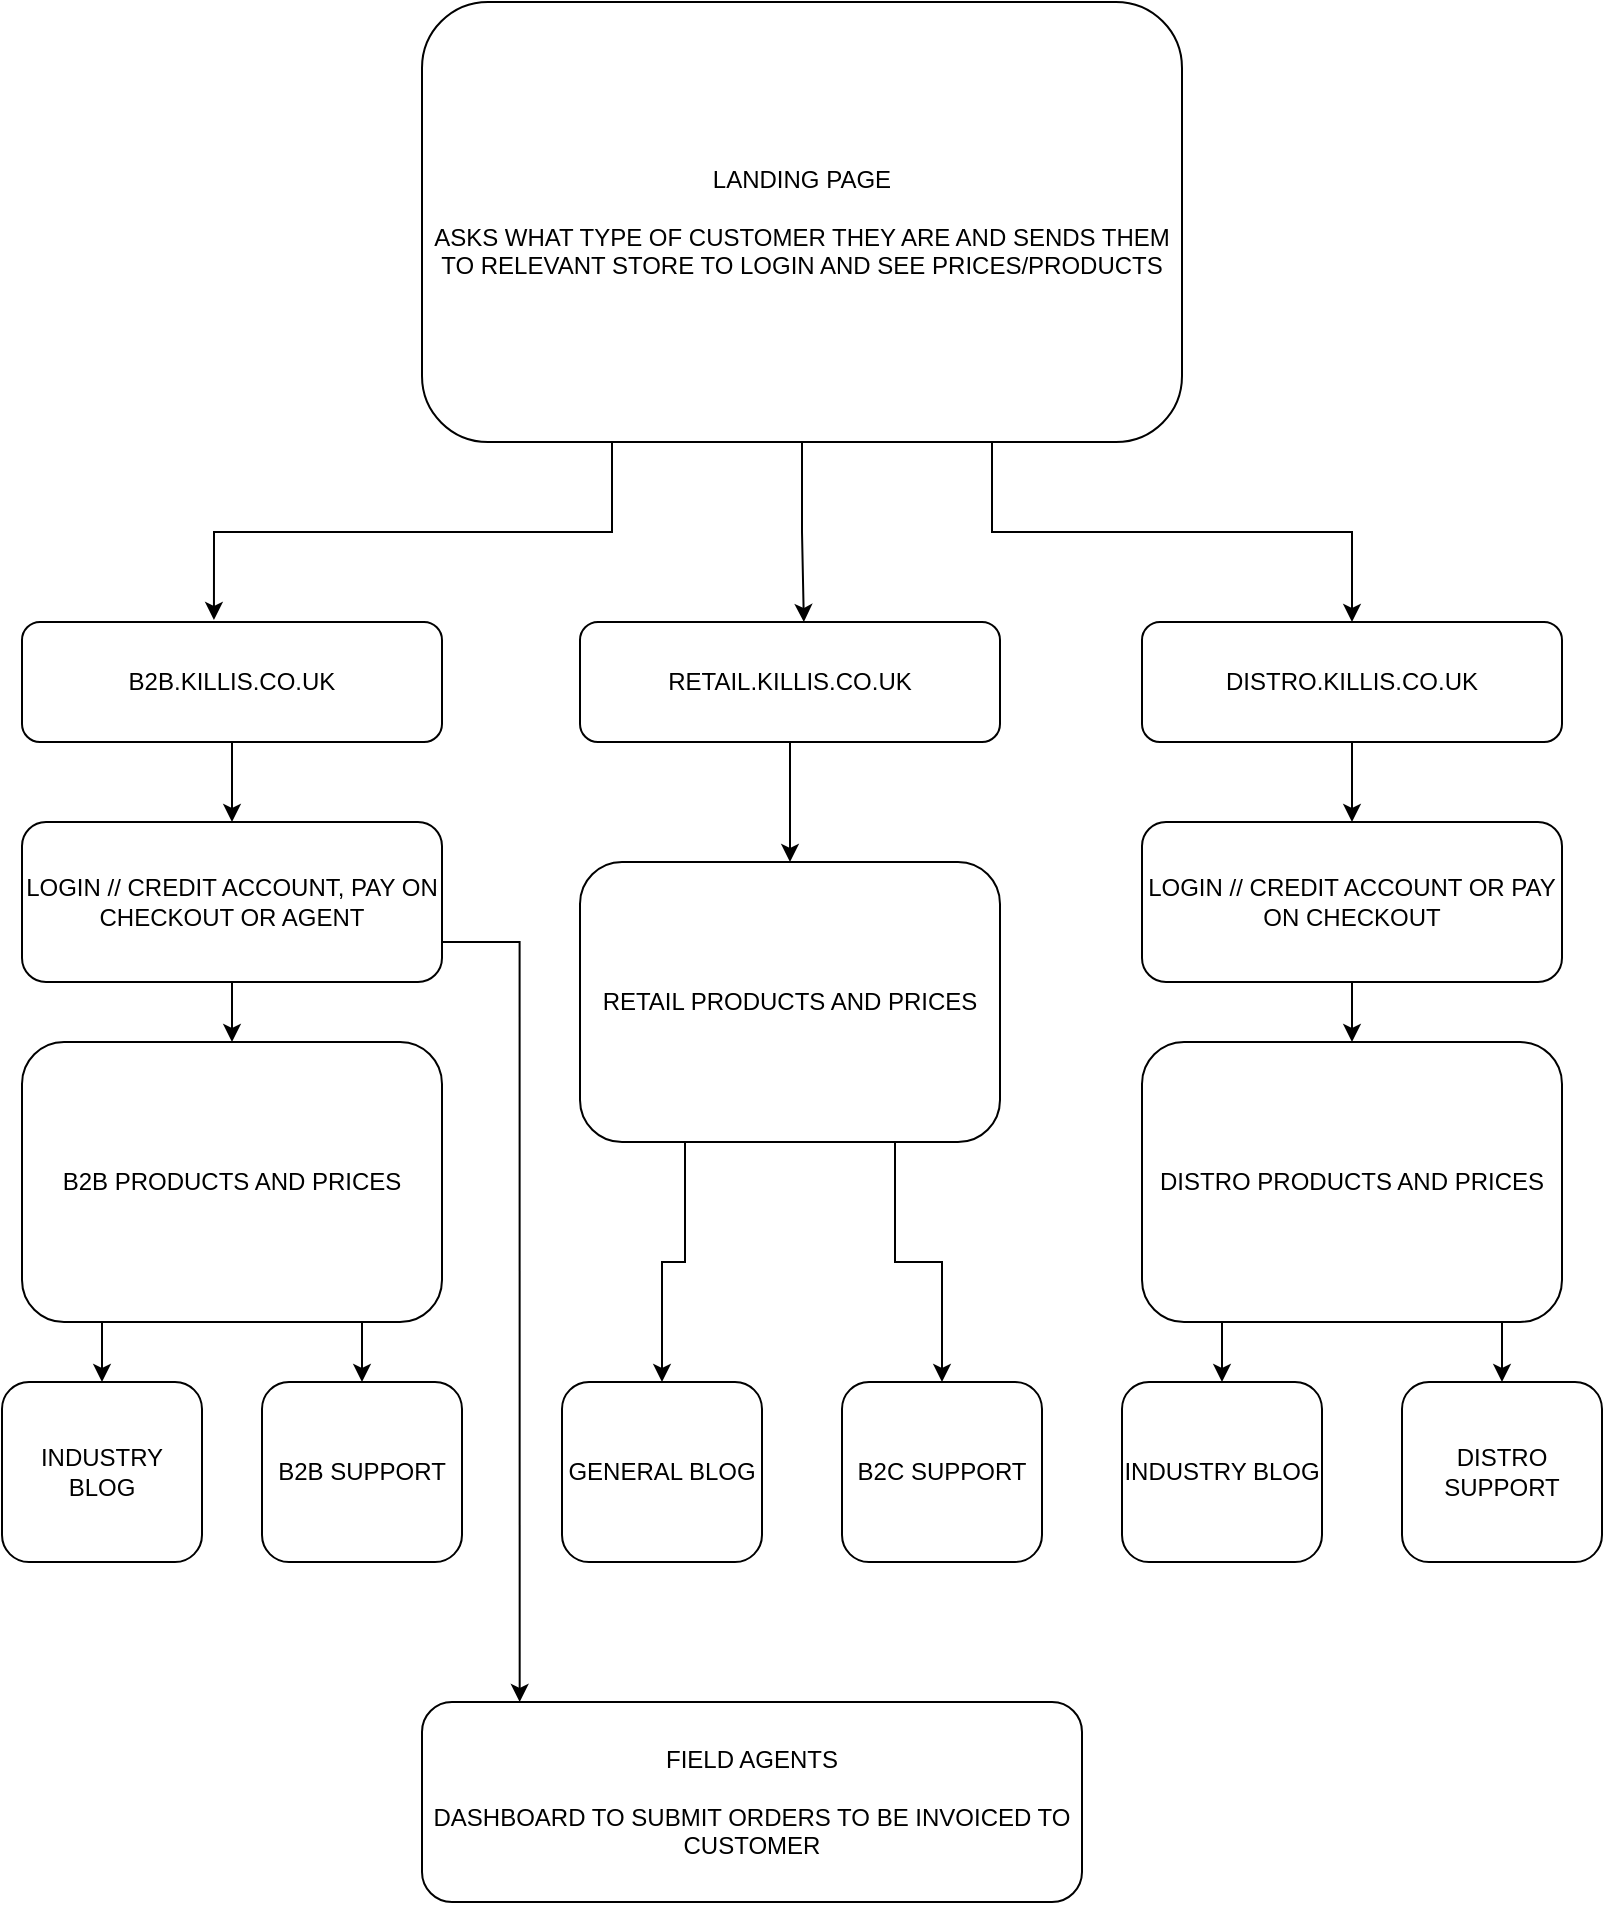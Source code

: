 <mxfile version="14.7.6" type="github">
  <diagram id="V7XXbB53whegO2AbGc-u" name="Page-1">
    <mxGraphModel dx="1320" dy="804" grid="1" gridSize="10" guides="1" tooltips="1" connect="1" arrows="1" fold="1" page="1" pageScale="1" pageWidth="827" pageHeight="1169" math="0" shadow="0">
      <root>
        <mxCell id="0" />
        <mxCell id="1" parent="0" />
        <mxCell id="bYRwC555vleV3MO3xFH2-7" style="edgeStyle=orthogonalEdgeStyle;rounded=0;orthogonalLoop=1;jettySize=auto;html=1;exitX=0.25;exitY=1;exitDx=0;exitDy=0;entryX=0.457;entryY=-0.017;entryDx=0;entryDy=0;entryPerimeter=0;" edge="1" parent="1" source="bYRwC555vleV3MO3xFH2-1" target="bYRwC555vleV3MO3xFH2-2">
          <mxGeometry relative="1" as="geometry" />
        </mxCell>
        <mxCell id="bYRwC555vleV3MO3xFH2-8" style="edgeStyle=orthogonalEdgeStyle;rounded=0;orthogonalLoop=1;jettySize=auto;html=1;exitX=0.5;exitY=1;exitDx=0;exitDy=0;entryX=0.533;entryY=0;entryDx=0;entryDy=0;entryPerimeter=0;" edge="1" parent="1" source="bYRwC555vleV3MO3xFH2-1" target="bYRwC555vleV3MO3xFH2-3">
          <mxGeometry relative="1" as="geometry" />
        </mxCell>
        <mxCell id="bYRwC555vleV3MO3xFH2-9" style="edgeStyle=orthogonalEdgeStyle;rounded=0;orthogonalLoop=1;jettySize=auto;html=1;exitX=0.75;exitY=1;exitDx=0;exitDy=0;entryX=0.5;entryY=0;entryDx=0;entryDy=0;" edge="1" parent="1" source="bYRwC555vleV3MO3xFH2-1" target="bYRwC555vleV3MO3xFH2-4">
          <mxGeometry relative="1" as="geometry" />
        </mxCell>
        <mxCell id="bYRwC555vleV3MO3xFH2-1" value="LANDING PAGE&lt;br&gt;&lt;br&gt;ASKS WHAT TYPE OF CUSTOMER THEY ARE AND SENDS THEM TO RELEVANT STORE TO LOGIN AND SEE PRICES/PRODUCTS" style="rounded=1;whiteSpace=wrap;html=1;" vertex="1" parent="1">
          <mxGeometry x="230" y="40" width="380" height="220" as="geometry" />
        </mxCell>
        <mxCell id="bYRwC555vleV3MO3xFH2-33" value="" style="edgeStyle=orthogonalEdgeStyle;rounded=0;orthogonalLoop=1;jettySize=auto;html=1;" edge="1" parent="1" source="bYRwC555vleV3MO3xFH2-2" target="bYRwC555vleV3MO3xFH2-28">
          <mxGeometry relative="1" as="geometry" />
        </mxCell>
        <mxCell id="bYRwC555vleV3MO3xFH2-2" value="B2B.KILLIS.CO.UK" style="rounded=1;whiteSpace=wrap;html=1;" vertex="1" parent="1">
          <mxGeometry x="30" y="350" width="210" height="60" as="geometry" />
        </mxCell>
        <mxCell id="bYRwC555vleV3MO3xFH2-14" value="" style="edgeStyle=orthogonalEdgeStyle;rounded=0;orthogonalLoop=1;jettySize=auto;html=1;" edge="1" parent="1" source="bYRwC555vleV3MO3xFH2-3" target="bYRwC555vleV3MO3xFH2-11">
          <mxGeometry relative="1" as="geometry" />
        </mxCell>
        <mxCell id="bYRwC555vleV3MO3xFH2-3" value="RETAIL.KILLIS.CO.UK" style="rounded=1;whiteSpace=wrap;html=1;" vertex="1" parent="1">
          <mxGeometry x="309" y="350" width="210" height="60" as="geometry" />
        </mxCell>
        <mxCell id="bYRwC555vleV3MO3xFH2-31" value="" style="edgeStyle=orthogonalEdgeStyle;rounded=0;orthogonalLoop=1;jettySize=auto;html=1;" edge="1" parent="1" source="bYRwC555vleV3MO3xFH2-4" target="bYRwC555vleV3MO3xFH2-30">
          <mxGeometry relative="1" as="geometry" />
        </mxCell>
        <mxCell id="bYRwC555vleV3MO3xFH2-4" value="DISTRO.KILLIS.CO.UK" style="rounded=1;whiteSpace=wrap;html=1;" vertex="1" parent="1">
          <mxGeometry x="590" y="350" width="210" height="60" as="geometry" />
        </mxCell>
        <mxCell id="bYRwC555vleV3MO3xFH2-22" style="edgeStyle=orthogonalEdgeStyle;rounded=0;orthogonalLoop=1;jettySize=auto;html=1;exitX=0.25;exitY=1;exitDx=0;exitDy=0;entryX=0.5;entryY=0;entryDx=0;entryDy=0;" edge="1" parent="1" source="bYRwC555vleV3MO3xFH2-10" target="bYRwC555vleV3MO3xFH2-16">
          <mxGeometry relative="1" as="geometry" />
        </mxCell>
        <mxCell id="bYRwC555vleV3MO3xFH2-23" style="edgeStyle=orthogonalEdgeStyle;rounded=0;orthogonalLoop=1;jettySize=auto;html=1;exitX=0.75;exitY=1;exitDx=0;exitDy=0;entryX=0.5;entryY=0;entryDx=0;entryDy=0;" edge="1" parent="1" source="bYRwC555vleV3MO3xFH2-10" target="bYRwC555vleV3MO3xFH2-17">
          <mxGeometry relative="1" as="geometry" />
        </mxCell>
        <mxCell id="bYRwC555vleV3MO3xFH2-10" value="B2B PRODUCTS AND PRICES" style="rounded=1;whiteSpace=wrap;html=1;" vertex="1" parent="1">
          <mxGeometry x="30" y="560" width="210" height="140" as="geometry" />
        </mxCell>
        <mxCell id="bYRwC555vleV3MO3xFH2-24" style="edgeStyle=orthogonalEdgeStyle;rounded=0;orthogonalLoop=1;jettySize=auto;html=1;exitX=0.25;exitY=1;exitDx=0;exitDy=0;entryX=0.5;entryY=0;entryDx=0;entryDy=0;" edge="1" parent="1" source="bYRwC555vleV3MO3xFH2-11" target="bYRwC555vleV3MO3xFH2-18">
          <mxGeometry relative="1" as="geometry" />
        </mxCell>
        <mxCell id="bYRwC555vleV3MO3xFH2-25" style="edgeStyle=orthogonalEdgeStyle;rounded=0;orthogonalLoop=1;jettySize=auto;html=1;exitX=0.75;exitY=1;exitDx=0;exitDy=0;entryX=0.5;entryY=0;entryDx=0;entryDy=0;" edge="1" parent="1" source="bYRwC555vleV3MO3xFH2-11" target="bYRwC555vleV3MO3xFH2-19">
          <mxGeometry relative="1" as="geometry" />
        </mxCell>
        <mxCell id="bYRwC555vleV3MO3xFH2-11" value="RETAIL PRODUCTS AND PRICES" style="rounded=1;whiteSpace=wrap;html=1;" vertex="1" parent="1">
          <mxGeometry x="309" y="470" width="210" height="140" as="geometry" />
        </mxCell>
        <mxCell id="bYRwC555vleV3MO3xFH2-26" style="edgeStyle=orthogonalEdgeStyle;rounded=0;orthogonalLoop=1;jettySize=auto;html=1;exitX=0.25;exitY=1;exitDx=0;exitDy=0;entryX=0.5;entryY=0;entryDx=0;entryDy=0;" edge="1" parent="1" source="bYRwC555vleV3MO3xFH2-12" target="bYRwC555vleV3MO3xFH2-20">
          <mxGeometry relative="1" as="geometry" />
        </mxCell>
        <mxCell id="bYRwC555vleV3MO3xFH2-27" style="edgeStyle=orthogonalEdgeStyle;rounded=0;orthogonalLoop=1;jettySize=auto;html=1;exitX=0.75;exitY=1;exitDx=0;exitDy=0;entryX=0.5;entryY=0;entryDx=0;entryDy=0;" edge="1" parent="1" source="bYRwC555vleV3MO3xFH2-12" target="bYRwC555vleV3MO3xFH2-21">
          <mxGeometry relative="1" as="geometry" />
        </mxCell>
        <mxCell id="bYRwC555vleV3MO3xFH2-12" value="DISTRO PRODUCTS AND PRICES" style="rounded=1;whiteSpace=wrap;html=1;" vertex="1" parent="1">
          <mxGeometry x="590" y="560" width="210" height="140" as="geometry" />
        </mxCell>
        <mxCell id="bYRwC555vleV3MO3xFH2-16" value="INDUSTRY&lt;br&gt;BLOG" style="rounded=1;whiteSpace=wrap;html=1;" vertex="1" parent="1">
          <mxGeometry x="20" y="730" width="100" height="90" as="geometry" />
        </mxCell>
        <mxCell id="bYRwC555vleV3MO3xFH2-17" value="B2B SUPPORT" style="rounded=1;whiteSpace=wrap;html=1;" vertex="1" parent="1">
          <mxGeometry x="150" y="730" width="100" height="90" as="geometry" />
        </mxCell>
        <mxCell id="bYRwC555vleV3MO3xFH2-18" value="GENERAL BLOG" style="rounded=1;whiteSpace=wrap;html=1;" vertex="1" parent="1">
          <mxGeometry x="300" y="730" width="100" height="90" as="geometry" />
        </mxCell>
        <mxCell id="bYRwC555vleV3MO3xFH2-19" value="B2C SUPPORT" style="rounded=1;whiteSpace=wrap;html=1;" vertex="1" parent="1">
          <mxGeometry x="440" y="730" width="100" height="90" as="geometry" />
        </mxCell>
        <mxCell id="bYRwC555vleV3MO3xFH2-20" value="INDUSTRY BLOG" style="rounded=1;whiteSpace=wrap;html=1;" vertex="1" parent="1">
          <mxGeometry x="580" y="730" width="100" height="90" as="geometry" />
        </mxCell>
        <mxCell id="bYRwC555vleV3MO3xFH2-21" value="DISTRO SUPPORT" style="rounded=1;whiteSpace=wrap;html=1;" vertex="1" parent="1">
          <mxGeometry x="720" y="730" width="100" height="90" as="geometry" />
        </mxCell>
        <mxCell id="bYRwC555vleV3MO3xFH2-34" value="" style="edgeStyle=orthogonalEdgeStyle;rounded=0;orthogonalLoop=1;jettySize=auto;html=1;" edge="1" parent="1" source="bYRwC555vleV3MO3xFH2-28" target="bYRwC555vleV3MO3xFH2-10">
          <mxGeometry relative="1" as="geometry" />
        </mxCell>
        <mxCell id="bYRwC555vleV3MO3xFH2-36" style="edgeStyle=orthogonalEdgeStyle;rounded=0;orthogonalLoop=1;jettySize=auto;html=1;exitX=1;exitY=0.75;exitDx=0;exitDy=0;entryX=0.148;entryY=0;entryDx=0;entryDy=0;entryPerimeter=0;" edge="1" parent="1" source="bYRwC555vleV3MO3xFH2-28" target="bYRwC555vleV3MO3xFH2-35">
          <mxGeometry relative="1" as="geometry" />
        </mxCell>
        <mxCell id="bYRwC555vleV3MO3xFH2-28" value="LOGIN // CREDIT ACCOUNT, PAY ON CHECKOUT OR AGENT" style="rounded=1;whiteSpace=wrap;html=1;" vertex="1" parent="1">
          <mxGeometry x="30" y="450" width="210" height="80" as="geometry" />
        </mxCell>
        <mxCell id="bYRwC555vleV3MO3xFH2-32" value="" style="edgeStyle=orthogonalEdgeStyle;rounded=0;orthogonalLoop=1;jettySize=auto;html=1;" edge="1" parent="1" source="bYRwC555vleV3MO3xFH2-30" target="bYRwC555vleV3MO3xFH2-12">
          <mxGeometry relative="1" as="geometry" />
        </mxCell>
        <mxCell id="bYRwC555vleV3MO3xFH2-30" value="LOGIN // CREDIT ACCOUNT OR PAY ON CHECKOUT" style="rounded=1;whiteSpace=wrap;html=1;" vertex="1" parent="1">
          <mxGeometry x="590" y="450" width="210" height="80" as="geometry" />
        </mxCell>
        <mxCell id="bYRwC555vleV3MO3xFH2-35" value="FIELD AGENTS&lt;br&gt;&lt;br&gt;DASHBOARD TO SUBMIT ORDERS TO BE INVOICED TO CUSTOMER" style="rounded=1;whiteSpace=wrap;html=1;" vertex="1" parent="1">
          <mxGeometry x="230" y="890" width="330" height="100" as="geometry" />
        </mxCell>
      </root>
    </mxGraphModel>
  </diagram>
</mxfile>
